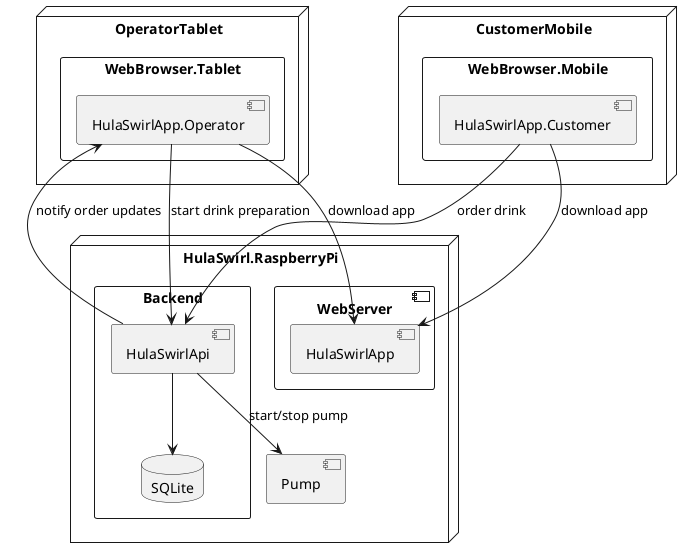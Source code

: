 @startuml deployment

node "HulaSwirl.RaspberryPi" as raspi {
    rectangle "Backend" {
        component "HulaSwirlApi" as api
        database "SQLite" as db
    }
    component "WebServer" {
        component "HulaSwirlApp" as app
    }
    component "Pump" as pump{

    }
    

}

node "CustomerMobile"{
    rectangle "WebBrowser.Mobile"{
        component "HulaSwirlApp.Customer" as customer
    }
}

node "OperatorTablet"{
    rectangle "WebBrowser.Tablet"{
        component "HulaSwirlApp.Operator" as operator
    }
}

customer --> app : download app
operator --> app : download app

customer --> api : order drink
operator --> api : start drink preparation

api --> operator : notify order updates
api --> db

api --> pump : start/stop pump
@enduml